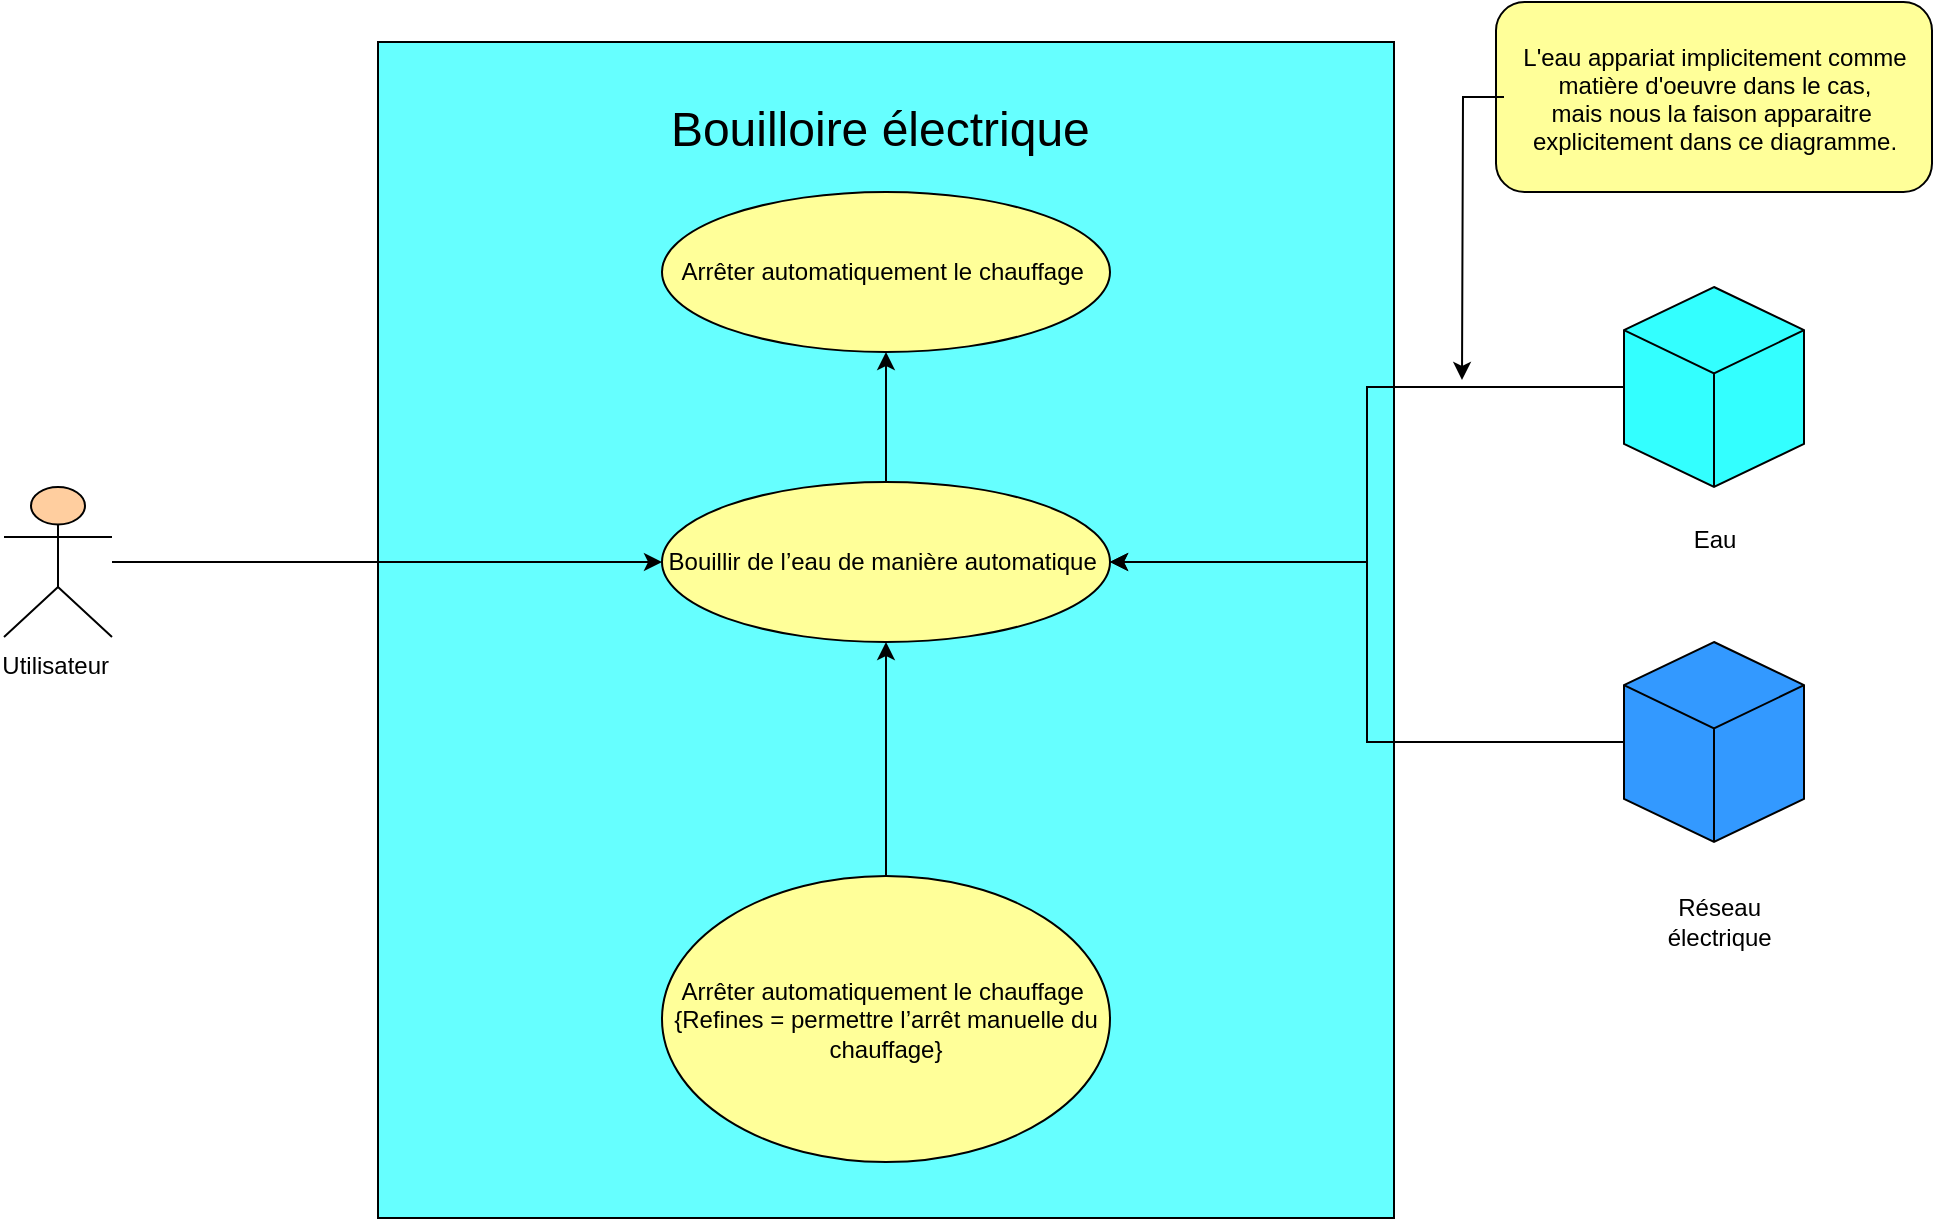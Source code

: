 <mxfile version="24.7.14">
  <diagram name="Page-1" id="TznMMKacaLLV-deFBsGR">
    <mxGraphModel dx="1795" dy="712" grid="0" gridSize="10" guides="1" tooltips="1" connect="1" arrows="1" fold="1" page="0" pageScale="1" pageWidth="827" pageHeight="1169" math="0" shadow="0">
      <root>
        <mxCell id="0" />
        <mxCell id="1" parent="0" />
        <mxCell id="B11OeWX0KtariZhBaSKQ-3" value="Utilisateur&amp;nbsp;" style="shape=umlActor;verticalLabelPosition=bottom;verticalAlign=top;html=1;outlineConnect=0;fillColor=#FFCE9F;" parent="1" vertex="1">
          <mxGeometry x="-71" y="364.5" width="54" height="75" as="geometry" />
        </mxCell>
        <mxCell id="B11OeWX0KtariZhBaSKQ-5" value="" style="whiteSpace=wrap;html=1;fillColor=#66FFFF;" parent="1" vertex="1">
          <mxGeometry x="116" y="142" width="508" height="588" as="geometry" />
        </mxCell>
        <mxCell id="B11OeWX0KtariZhBaSKQ-6" value="&lt;font style=&quot;font-size: 24px;&quot;&gt;Bouilloire électrique&amp;nbsp;&lt;/font&gt;" style="text;html=1;align=center;verticalAlign=middle;resizable=0;points=[];autosize=1;strokeColor=none;fillColor=none;" parent="1" vertex="1">
          <mxGeometry x="253" y="166" width="234" height="40" as="geometry" />
        </mxCell>
        <mxCell id="B11OeWX0KtariZhBaSKQ-8" value="Arrêter automatiquement le chauffage&amp;nbsp;" style="ellipse;whiteSpace=wrap;html=1;fillColor=#FFFF99;" parent="1" vertex="1">
          <mxGeometry x="258" y="217" width="224" height="80" as="geometry" />
        </mxCell>
        <mxCell id="B11OeWX0KtariZhBaSKQ-17" value="" style="edgeStyle=orthogonalEdgeStyle;rounded=0;orthogonalLoop=1;jettySize=auto;html=1;" parent="1" source="B11OeWX0KtariZhBaSKQ-11" target="B11OeWX0KtariZhBaSKQ-8" edge="1">
          <mxGeometry relative="1" as="geometry" />
        </mxCell>
        <mxCell id="B11OeWX0KtariZhBaSKQ-11" value="Bouillir de l’eau de manière automatique&amp;nbsp;" style="ellipse;whiteSpace=wrap;html=1;fillColor=#FFFF99;" parent="1" vertex="1">
          <mxGeometry x="258" y="362" width="224" height="80" as="geometry" />
        </mxCell>
        <mxCell id="B11OeWX0KtariZhBaSKQ-18" value="" style="edgeStyle=orthogonalEdgeStyle;rounded=0;orthogonalLoop=1;jettySize=auto;html=1;" parent="1" source="B11OeWX0KtariZhBaSKQ-12" target="B11OeWX0KtariZhBaSKQ-11" edge="1">
          <mxGeometry relative="1" as="geometry" />
        </mxCell>
        <mxCell id="B11OeWX0KtariZhBaSKQ-12" value="Arrêter automatiquement le chauffage&amp;nbsp;&lt;div&gt;{Refines = permettre l’arrêt manuelle du chauffage}&lt;/div&gt;" style="ellipse;whiteSpace=wrap;html=1;fillColor=#FFFF99;" parent="1" vertex="1">
          <mxGeometry x="258" y="559" width="224" height="143" as="geometry" />
        </mxCell>
        <mxCell id="B11OeWX0KtariZhBaSKQ-16" value="" style="edgeStyle=orthogonalEdgeStyle;rounded=0;orthogonalLoop=1;jettySize=auto;html=1;" parent="1" source="B11OeWX0KtariZhBaSKQ-3" edge="1">
          <mxGeometry relative="1" as="geometry">
            <mxPoint x="258" y="402" as="targetPoint" />
          </mxGeometry>
        </mxCell>
        <mxCell id="B11OeWX0KtariZhBaSKQ-25" value="" style="rounded=1;whiteSpace=wrap;html=1;fillColor=#FFFF99;" parent="1" vertex="1">
          <mxGeometry x="675" y="122" width="218" height="95" as="geometry" />
        </mxCell>
        <mxCell id="B11OeWX0KtariZhBaSKQ-35" value="" style="edgeStyle=orthogonalEdgeStyle;rounded=0;orthogonalLoop=1;jettySize=auto;html=1;" parent="1" source="B11OeWX0KtariZhBaSKQ-23" edge="1">
          <mxGeometry relative="1" as="geometry">
            <mxPoint x="658" y="311" as="targetPoint" />
          </mxGeometry>
        </mxCell>
        <mxCell id="B11OeWX0KtariZhBaSKQ-23" value="&lt;p style=&quot;margin: 0px; font-style: normal; font-variant-caps: normal; font-stretch: normal; line-height: normal; font-size-adjust: none; font-kerning: auto; font-variant-alternates: normal; font-variant-ligatures: normal; font-variant-numeric: normal; font-variant-east-asian: normal; font-variant-position: normal; font-variant-emoji: normal; font-feature-settings: normal; font-optical-sizing: auto; font-variation-settings: normal;&quot;&gt;L&#39;eau appariat implicitement comme&lt;/p&gt;&lt;p style=&quot;margin: 0px; font-style: normal; font-variant-caps: normal; font-stretch: normal; line-height: normal; font-size-adjust: none; font-kerning: auto; font-variant-alternates: normal; font-variant-ligatures: normal; font-variant-numeric: normal; font-variant-east-asian: normal; font-variant-position: normal; font-variant-emoji: normal; font-feature-settings: normal; font-optical-sizing: auto; font-variation-settings: normal;&quot;&gt;&amp;nbsp;matière d&#39;oeuvre dans le cas,&amp;nbsp;&lt;/p&gt;&lt;p style=&quot;margin: 0px; font-style: normal; font-variant-caps: normal; font-stretch: normal; line-height: normal; font-size-adjust: none; font-kerning: auto; font-variant-alternates: normal; font-variant-ligatures: normal; font-variant-numeric: normal; font-variant-east-asian: normal; font-variant-position: normal; font-variant-emoji: normal; font-feature-settings: normal; font-optical-sizing: auto; font-variation-settings: normal;&quot;&gt;mais nous la faison apparaitre&amp;nbsp;&lt;/p&gt;&lt;p style=&quot;margin: 0px; font-style: normal; font-variant-caps: normal; font-stretch: normal; line-height: normal; font-size-adjust: none; font-kerning: auto; font-variant-alternates: normal; font-variant-ligatures: normal; font-variant-numeric: normal; font-variant-east-asian: normal; font-variant-position: normal; font-variant-emoji: normal; font-feature-settings: normal; font-optical-sizing: auto; font-variation-settings: normal;&quot;&gt;explicitement dans ce diagramme.&lt;/p&gt;" style="text;html=1;align=center;verticalAlign=middle;resizable=0;points=[];autosize=1;strokeColor=none;fillColor=#FFFF99;" parent="1" vertex="1">
          <mxGeometry x="679" y="133.5" width="210" height="72" as="geometry" />
        </mxCell>
        <mxCell id="B11OeWX0KtariZhBaSKQ-31" value="" style="edgeStyle=orthogonalEdgeStyle;rounded=0;orthogonalLoop=1;jettySize=auto;html=1;" parent="1" source="B11OeWX0KtariZhBaSKQ-28" target="B11OeWX0KtariZhBaSKQ-11" edge="1">
          <mxGeometry relative="1" as="geometry" />
        </mxCell>
        <mxCell id="B11OeWX0KtariZhBaSKQ-28" value="" style="html=1;whiteSpace=wrap;shape=isoCube2;backgroundOutline=1;isoAngle=15;fillColor=#33FFFF;" parent="1" vertex="1">
          <mxGeometry x="739" y="264.5" width="90" height="100" as="geometry" />
        </mxCell>
        <mxCell id="B11OeWX0KtariZhBaSKQ-32" value="" style="edgeStyle=orthogonalEdgeStyle;rounded=0;orthogonalLoop=1;jettySize=auto;html=1;" parent="1" source="B11OeWX0KtariZhBaSKQ-29" target="B11OeWX0KtariZhBaSKQ-11" edge="1">
          <mxGeometry relative="1" as="geometry" />
        </mxCell>
        <mxCell id="B11OeWX0KtariZhBaSKQ-29" value="" style="html=1;whiteSpace=wrap;shape=isoCube2;backgroundOutline=1;isoAngle=15;fillColor=#3399FF;" parent="1" vertex="1">
          <mxGeometry x="739" y="442" width="90" height="100" as="geometry" />
        </mxCell>
        <mxCell id="B11OeWX0KtariZhBaSKQ-33" value="Eau" style="text;html=1;align=center;verticalAlign=middle;resizable=0;points=[];autosize=1;strokeColor=none;fillColor=none;" parent="1" vertex="1">
          <mxGeometry x="764.5" y="378" width="39" height="26" as="geometry" />
        </mxCell>
        <mxCell id="B11OeWX0KtariZhBaSKQ-34" value="Réseau&amp;nbsp;&lt;div&gt;électrique&amp;nbsp;&lt;/div&gt;" style="text;html=1;align=center;verticalAlign=middle;resizable=0;points=[];autosize=1;strokeColor=none;fillColor=none;" parent="1" vertex="1">
          <mxGeometry x="751" y="562" width="73" height="40" as="geometry" />
        </mxCell>
      </root>
    </mxGraphModel>
  </diagram>
</mxfile>

